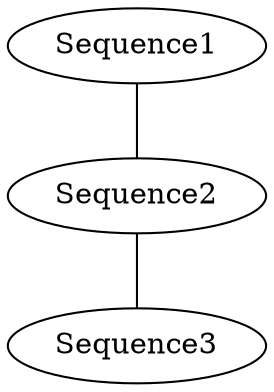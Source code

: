 strict graph "" {
Sequence2;
Sequence3;
Sequence1;
Sequence2 -- Sequence3;
Sequence1 -- Sequence2;
}
